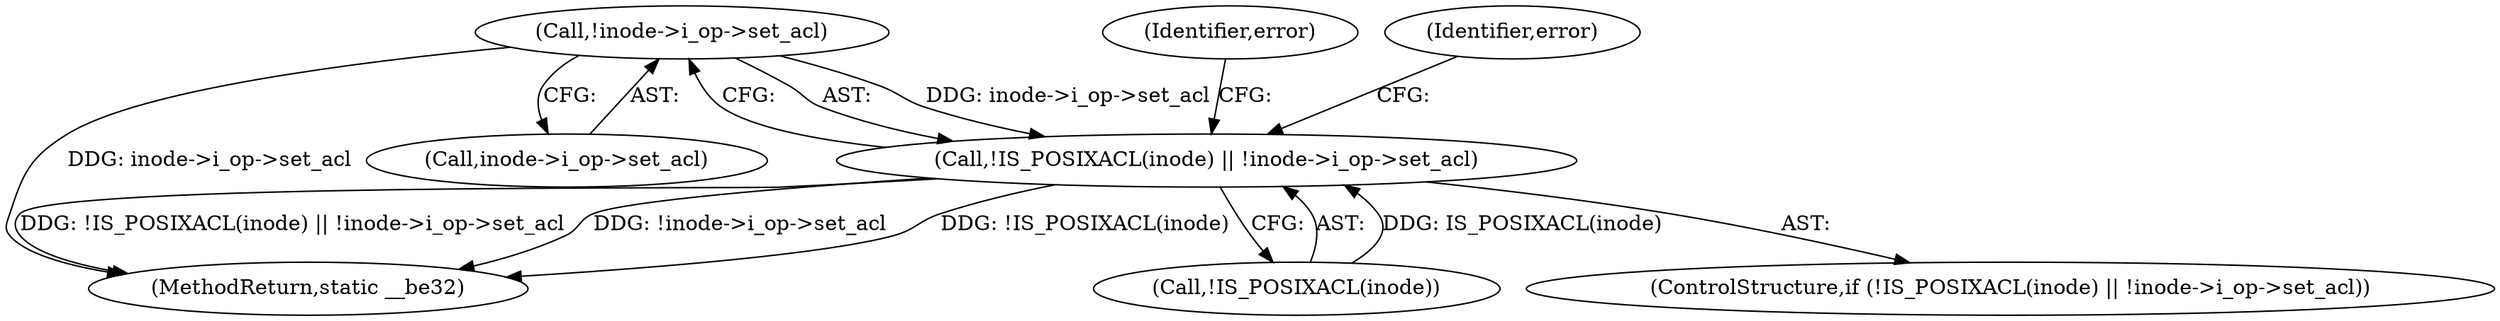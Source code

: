 digraph "0_linux_999653786df6954a31044528ac3f7a5dadca08f4_0@pointer" {
"1000148" [label="(Call,!inode->i_op->set_acl)"];
"1000144" [label="(Call,!IS_POSIXACL(inode) || !inode->i_op->set_acl)"];
"1000205" [label="(MethodReturn,static __be32)"];
"1000156" [label="(Identifier,error)"];
"1000145" [label="(Call,!IS_POSIXACL(inode))"];
"1000143" [label="(ControlStructure,if (!IS_POSIXACL(inode) || !inode->i_op->set_acl))"];
"1000149" [label="(Call,inode->i_op->set_acl)"];
"1000148" [label="(Call,!inode->i_op->set_acl)"];
"1000161" [label="(Identifier,error)"];
"1000144" [label="(Call,!IS_POSIXACL(inode) || !inode->i_op->set_acl)"];
"1000148" -> "1000144"  [label="AST: "];
"1000148" -> "1000149"  [label="CFG: "];
"1000149" -> "1000148"  [label="AST: "];
"1000144" -> "1000148"  [label="CFG: "];
"1000148" -> "1000205"  [label="DDG: inode->i_op->set_acl"];
"1000148" -> "1000144"  [label="DDG: inode->i_op->set_acl"];
"1000144" -> "1000143"  [label="AST: "];
"1000144" -> "1000145"  [label="CFG: "];
"1000145" -> "1000144"  [label="AST: "];
"1000156" -> "1000144"  [label="CFG: "];
"1000161" -> "1000144"  [label="CFG: "];
"1000144" -> "1000205"  [label="DDG: !IS_POSIXACL(inode)"];
"1000144" -> "1000205"  [label="DDG: !IS_POSIXACL(inode) || !inode->i_op->set_acl"];
"1000144" -> "1000205"  [label="DDG: !inode->i_op->set_acl"];
"1000145" -> "1000144"  [label="DDG: IS_POSIXACL(inode)"];
}
